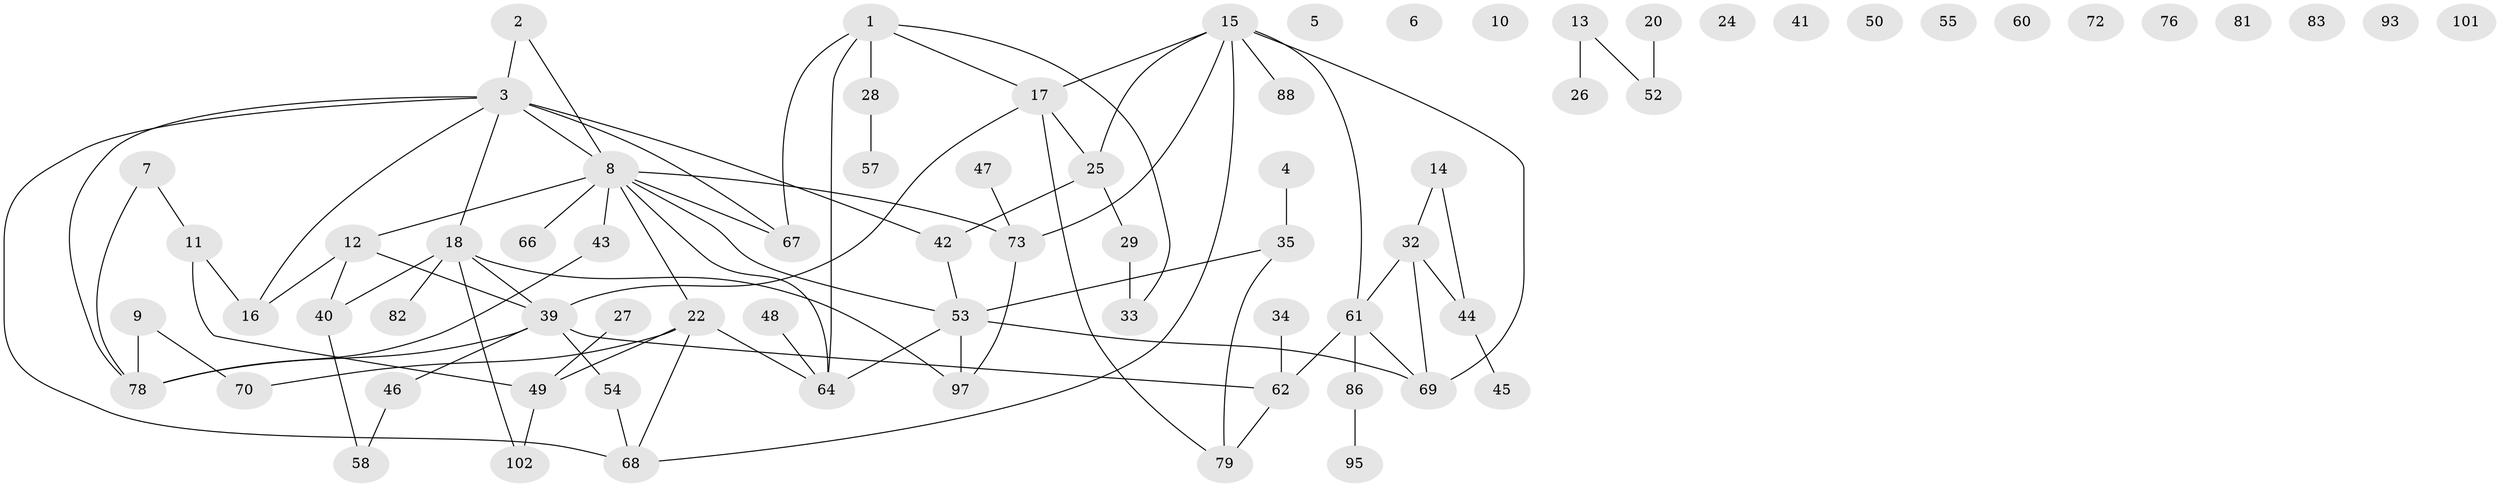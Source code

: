// Generated by graph-tools (version 1.1) at 2025/23/03/03/25 07:23:27]
// undirected, 72 vertices, 89 edges
graph export_dot {
graph [start="1"]
  node [color=gray90,style=filled];
  1 [super="+21"];
  2;
  3 [super="+37"];
  4;
  5;
  6;
  7 [super="+65"];
  8 [super="+30"];
  9;
  10;
  11 [super="+31"];
  12 [super="+74"];
  13 [super="+94"];
  14 [super="+77"];
  15 [super="+89"];
  16 [super="+23"];
  17 [super="+38"];
  18 [super="+19"];
  20;
  22 [super="+91"];
  24;
  25 [super="+100"];
  26 [super="+56"];
  27;
  28;
  29 [super="+36"];
  32 [super="+92"];
  33;
  34;
  35;
  39 [super="+103"];
  40 [super="+63"];
  41;
  42;
  43;
  44 [super="+59"];
  45;
  46 [super="+71"];
  47;
  48;
  49 [super="+51"];
  50;
  52;
  53 [super="+90"];
  54 [super="+85"];
  55;
  57;
  58 [super="+80"];
  60;
  61 [super="+84"];
  62 [super="+75"];
  64;
  66;
  67;
  68 [super="+98"];
  69 [super="+96"];
  70;
  72;
  73 [super="+87"];
  76;
  78;
  79 [super="+99"];
  81;
  82;
  83;
  86;
  88;
  93;
  95;
  97;
  101;
  102;
  1 -- 64;
  1 -- 33;
  1 -- 67;
  1 -- 28;
  1 -- 17;
  2 -- 8;
  2 -- 3;
  3 -- 16;
  3 -- 42;
  3 -- 8;
  3 -- 67;
  3 -- 78;
  3 -- 18;
  3 -- 68;
  4 -- 35;
  7 -- 78;
  7 -- 11;
  8 -- 43;
  8 -- 64;
  8 -- 73;
  8 -- 66;
  8 -- 67;
  8 -- 53;
  8 -- 22;
  8 -- 12;
  9 -- 70;
  9 -- 78;
  11 -- 49;
  11 -- 16;
  12 -- 16;
  12 -- 39;
  12 -- 40;
  13 -- 52;
  13 -- 26;
  14 -- 32;
  14 -- 44;
  15 -- 68;
  15 -- 69;
  15 -- 17;
  15 -- 88;
  15 -- 25;
  15 -- 61;
  15 -- 73;
  17 -- 25;
  17 -- 39;
  17 -- 79;
  18 -- 102;
  18 -- 97;
  18 -- 82;
  18 -- 39;
  18 -- 40;
  20 -- 52;
  22 -- 64;
  22 -- 49;
  22 -- 70;
  22 -- 68;
  25 -- 42;
  25 -- 29;
  27 -- 49;
  28 -- 57;
  29 -- 33;
  32 -- 44;
  32 -- 69;
  32 -- 61;
  34 -- 62;
  35 -- 53;
  35 -- 79;
  39 -- 62;
  39 -- 78;
  39 -- 46;
  39 -- 54;
  40 -- 58;
  42 -- 53;
  43 -- 78;
  44 -- 45;
  46 -- 58;
  47 -- 73;
  48 -- 64;
  49 -- 102;
  53 -- 64;
  53 -- 97;
  53 -- 69;
  54 -- 68;
  61 -- 86;
  61 -- 62;
  61 -- 69;
  62 -- 79;
  73 -- 97;
  86 -- 95;
}

